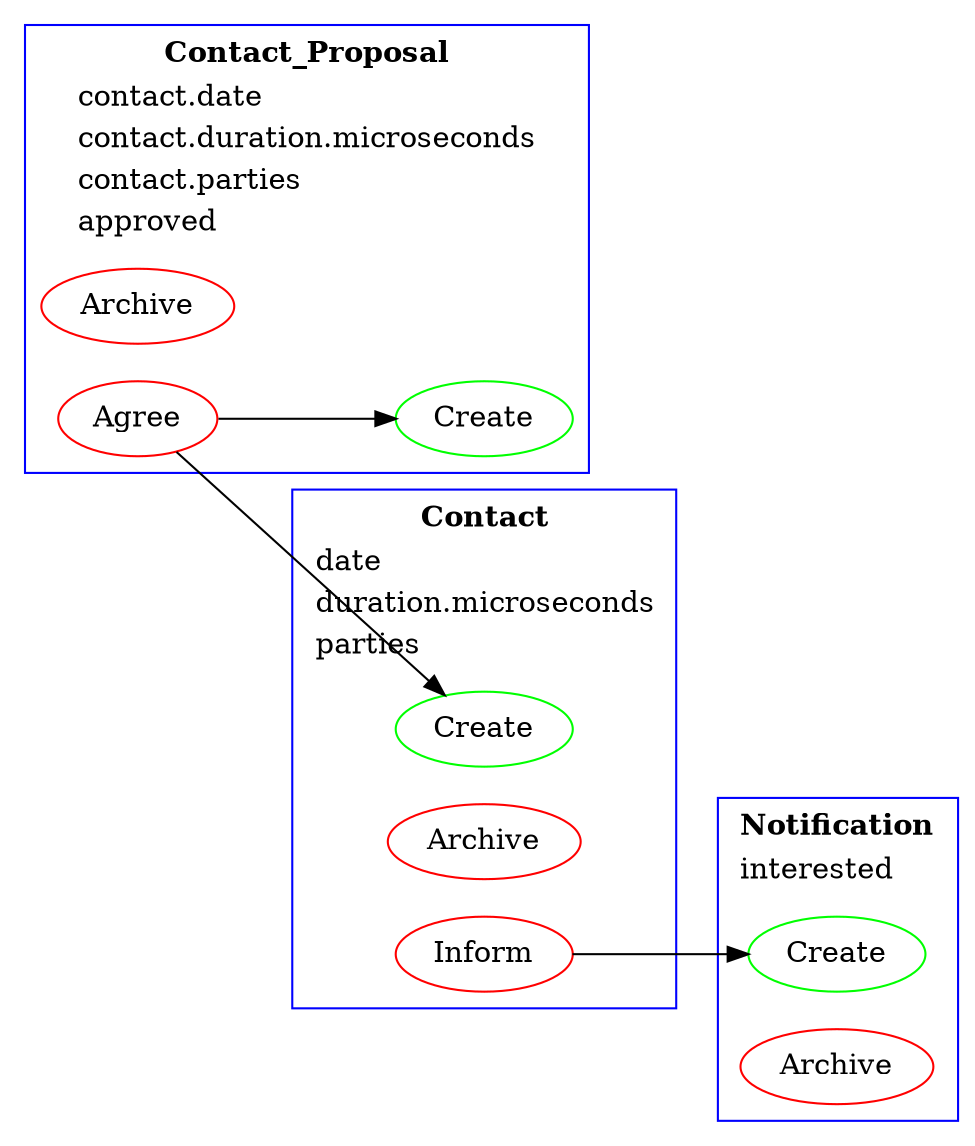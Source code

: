 digraph G {
compound=true;
rankdir=LR;
subgraph cluster_Contact{
n0[label=Create][color=green]; 
n1[label=Archive][color=red]; 
n2[label=Inform][color=red]; 
label=<<table align = "left" border="0" cellborder="0" cellspacing="1">
<tr><td align="center"><b>Contact</b></td></tr><tr><td align="left">date</td></tr> 
<tr><td align="left">duration.microseconds</td></tr> 
<tr><td align="left">parties</td></tr> 
</table>>;color=blue
}subgraph cluster_Contact_Proposal{
n3[label=Create][color=green]; 
n4[label=Archive][color=red]; 
n5[label=Agree][color=red]; 
label=<<table align = "left" border="0" cellborder="0" cellspacing="1">
<tr><td align="center"><b>Contact_Proposal</b></td></tr><tr><td align="left">contact.date</td></tr> 
<tr><td align="left">contact.duration.microseconds</td></tr> 
<tr><td align="left">contact.parties</td></tr> 
<tr><td align="left">approved</td></tr> 
</table>>;color=blue
}subgraph cluster_Notification{
n6[label=Create][color=green]; 
n7[label=Archive][color=red]; 
label=<<table align = "left" border="0" cellborder="0" cellspacing="1">
<tr><td align="center"><b>Notification</b></td></tr><tr><td align="left">interested</td></tr> 
</table>>;color=blue
}n2->n6
n5->n0
n5->n3

}
